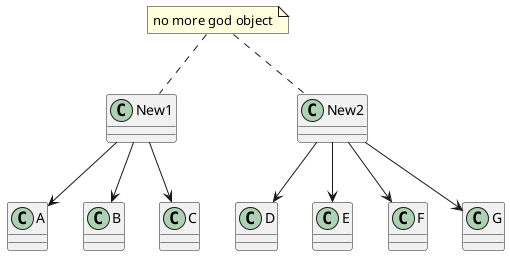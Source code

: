 @startuml

note "no more god object" as N1

N1 .. New1
N1 .. New2

New1 -down-> A
New1 -down-> B
New1 -down-> C

New2 -down-> D
New2 -down-> E
New2 -down-> F
New2 -down-> G

@enduml